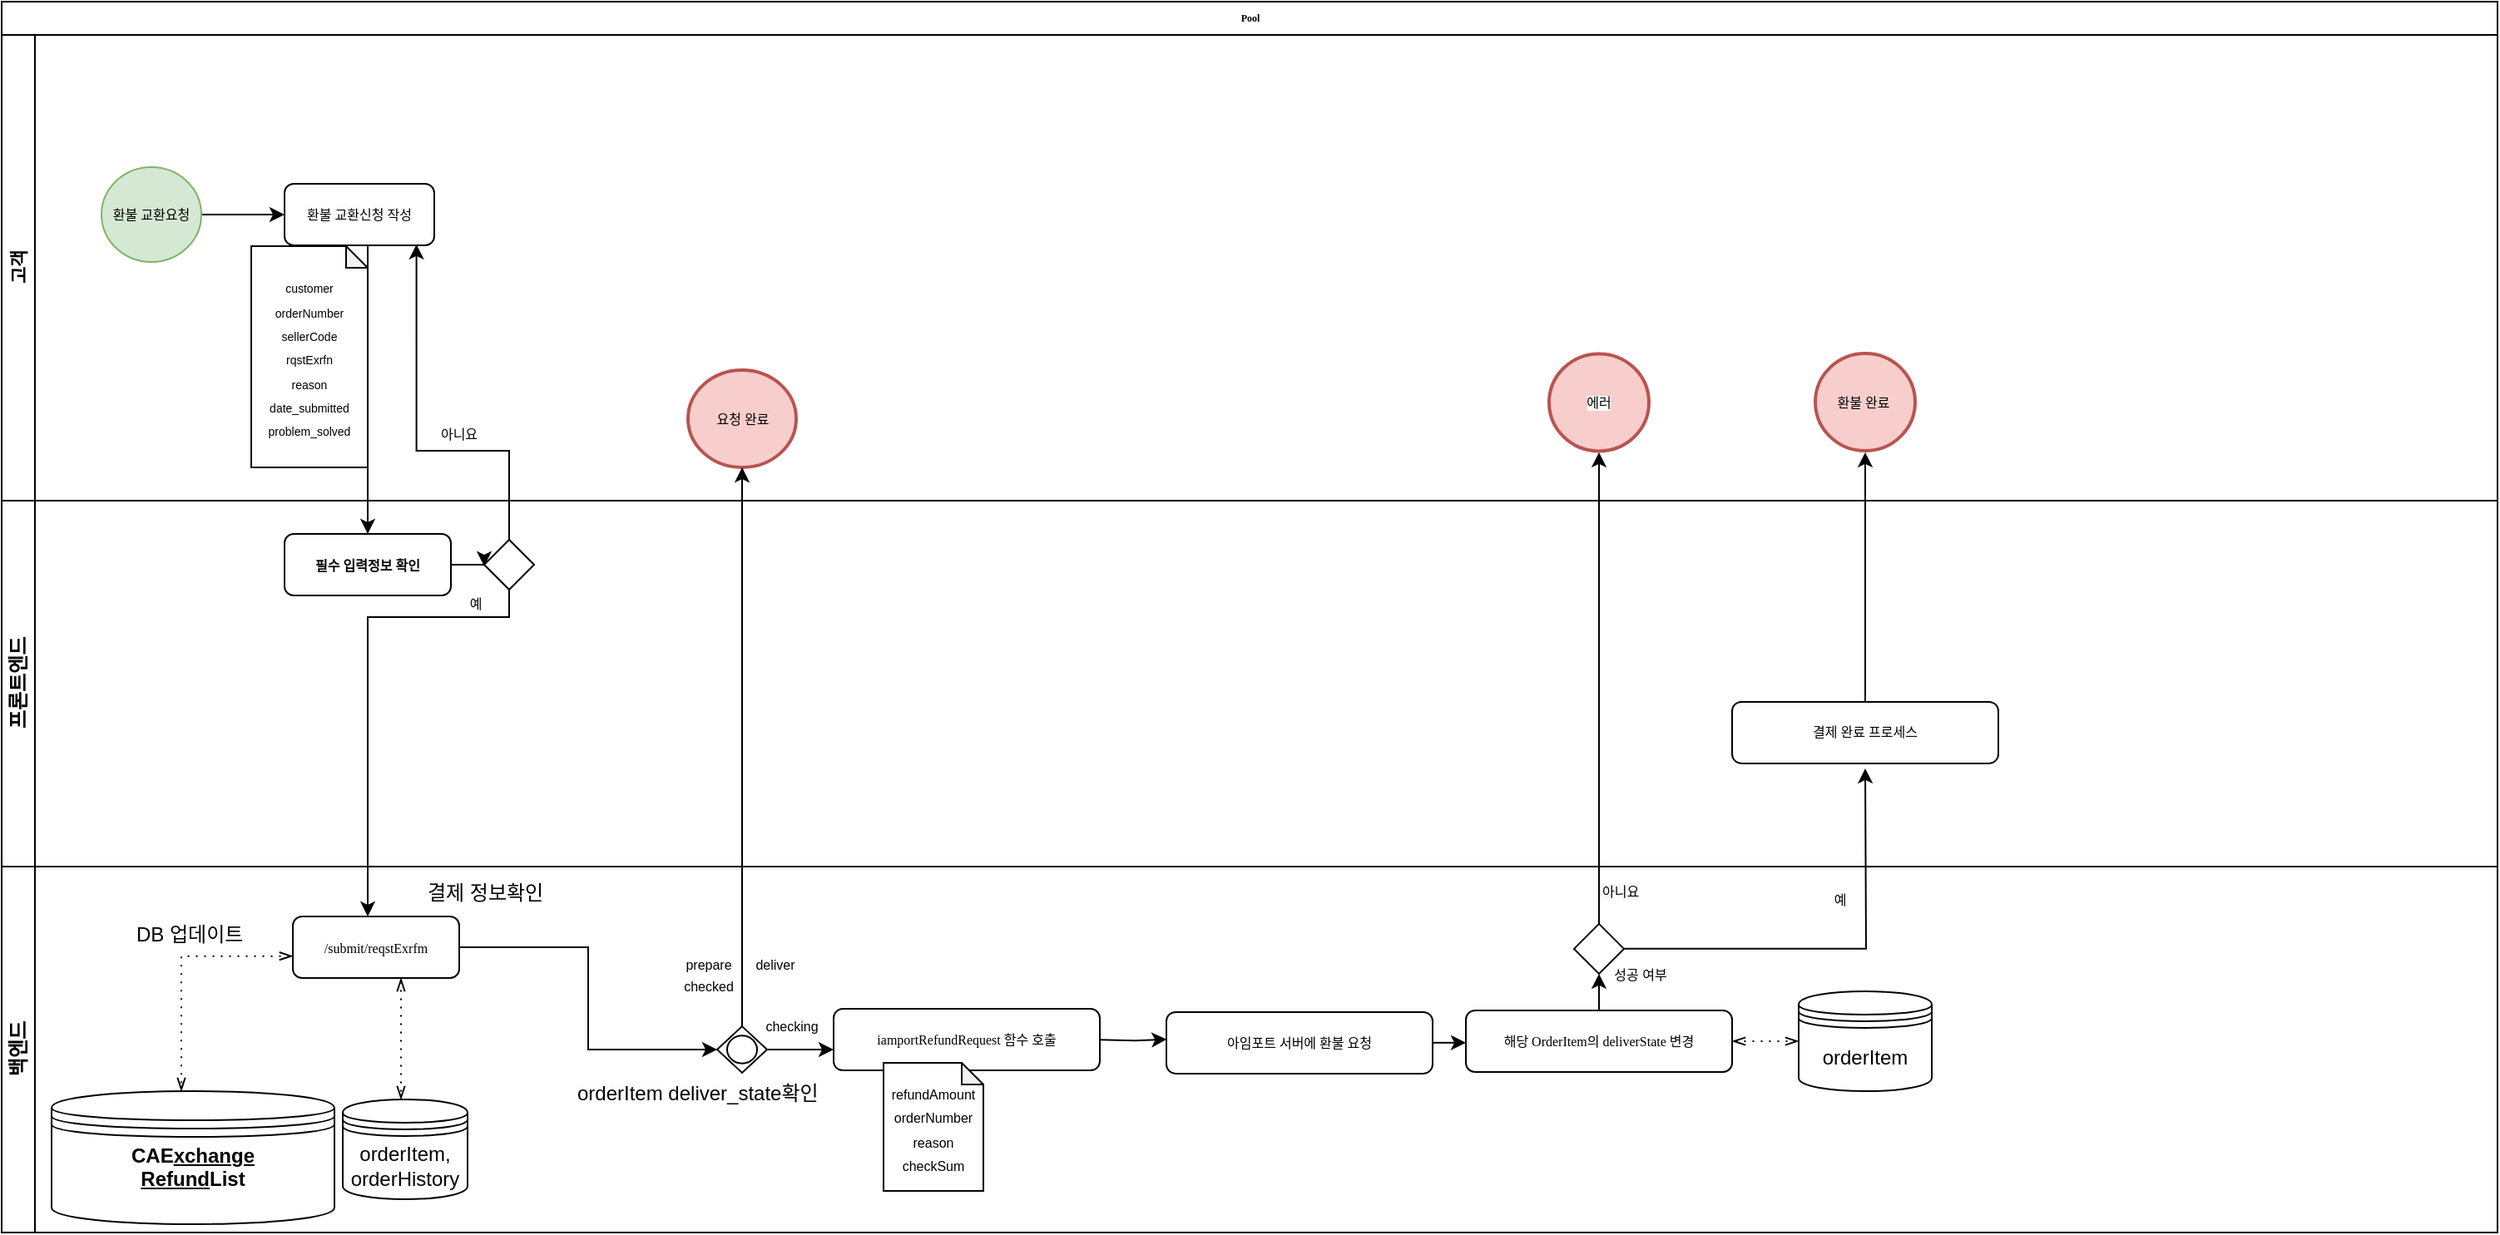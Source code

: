 <mxfile version="16.5.1" type="device"><diagram name="Page-1" id="2a216829-ef6e-dabb-86c1-c78162f3ba2b"><mxGraphModel dx="1955" dy="2162" grid="1" gridSize="10" guides="1" tooltips="1" connect="1" arrows="1" fold="1" page="1" pageScale="1" pageWidth="850" pageHeight="1100" background="none" math="0" shadow="0"><root><mxCell id="0"/><mxCell id="1" parent="0"/><mxCell id="UXZg0kbAf466u4QdlUv4-2" value="iamportRefundRequest 함수 호출&lt;br&gt;" style="rounded=1;whiteSpace=wrap;html=1;shadow=0;labelBackgroundColor=none;strokeWidth=1;fontFamily=Verdana;fontSize=8;align=center;" vertex="1" parent="1"><mxGeometry x="690" y="595.56" width="160" height="37" as="geometry"/></mxCell><mxCell id="CTHJ2l8UEaeQp_aFwYUe-1" value="Pool" style="swimlane;html=1;childLayout=stackLayout;horizontal=1;startSize=20;horizontalStack=0;rounded=0;shadow=0;labelBackgroundColor=none;strokeWidth=1;fontFamily=Verdana;fontSize=6;align=center;" parent="1" vertex="1"><mxGeometry x="190" y="-10" width="1500" height="740" as="geometry"/></mxCell><mxCell id="CTHJ2l8UEaeQp_aFwYUe-2" value="고객&lt;br style=&quot;font-size: 11px;&quot;&gt;" style="swimlane;html=1;startSize=20;horizontal=0;fontSize=11;" parent="CTHJ2l8UEaeQp_aFwYUe-1" vertex="1"><mxGeometry y="20" width="1500" height="280" as="geometry"/></mxCell><mxCell id="CTHJ2l8UEaeQp_aFwYUe-210" style="edgeStyle=orthogonalEdgeStyle;rounded=0;orthogonalLoop=1;jettySize=auto;html=1;" parent="CTHJ2l8UEaeQp_aFwYUe-2" source="CTHJ2l8UEaeQp_aFwYUe-208" target="CTHJ2l8UEaeQp_aFwYUe-209" edge="1"><mxGeometry relative="1" as="geometry"/></mxCell><mxCell id="CTHJ2l8UEaeQp_aFwYUe-208" value="환불 교환요청" style="ellipse;whiteSpace=wrap;html=1;rounded=0;shadow=0;labelBackgroundColor=none;strokeWidth=1;fontFamily=Verdana;fontSize=8;align=center;fillColor=#d5e8d4;strokeColor=#82b366;" parent="CTHJ2l8UEaeQp_aFwYUe-2" vertex="1"><mxGeometry x="60" y="79.5" width="60" height="57" as="geometry"/></mxCell><mxCell id="CTHJ2l8UEaeQp_aFwYUe-209" value="환불 교환신청 작성" style="rounded=1;whiteSpace=wrap;html=1;shadow=0;labelBackgroundColor=none;strokeWidth=1;fontFamily=Verdana;fontSize=8;align=center;" parent="CTHJ2l8UEaeQp_aFwYUe-2" vertex="1"><mxGeometry x="170" y="89.5" width="90" height="37" as="geometry"/></mxCell><mxCell id="CTHJ2l8UEaeQp_aFwYUe-214" value="&lt;span style=&quot;font-size: 7px&quot;&gt;customer&lt;br&gt;orderNumber&lt;br&gt;sellerCode&lt;br&gt;rqstExrfn&lt;br&gt;reason&lt;br&gt;date_submitted&lt;br&gt;problem_solved&lt;br&gt;&lt;/span&gt;" style="shape=note;whiteSpace=wrap;html=1;backgroundOutline=1;darkOpacity=0.05;size=13;" parent="CTHJ2l8UEaeQp_aFwYUe-2" vertex="1"><mxGeometry x="150" y="127" width="70" height="133" as="geometry"/></mxCell><mxCell id="CTHJ2l8UEaeQp_aFwYUe-230" value="아니요" style="text;html=1;strokeColor=none;fillColor=none;align=center;verticalAlign=middle;whiteSpace=wrap;rounded=0;fontFamily=Helvetica;fontSize=8;" parent="CTHJ2l8UEaeQp_aFwYUe-2" vertex="1"><mxGeometry x="260" y="230" width="30" height="20" as="geometry"/></mxCell><mxCell id="2EUy9xBlwKhS2c1F2HwH-12" value="요청 완료" style="ellipse;whiteSpace=wrap;html=1;rounded=0;shadow=0;labelBackgroundColor=none;strokeWidth=2;fontFamily=Verdana;fontSize=8;align=center;fillColor=#f8cecc;strokeColor=#b85450;" parent="CTHJ2l8UEaeQp_aFwYUe-2" vertex="1"><mxGeometry x="412.5" y="201.5" width="65" height="58.5" as="geometry"/></mxCell><mxCell id="UXZg0kbAf466u4QdlUv4-8" value="&#10;&#10;&lt;span style=&quot;color: rgb(0, 0, 0); font-family: verdana; font-size: 8px; font-style: normal; font-weight: 400; letter-spacing: normal; text-align: center; text-indent: 0px; text-transform: none; word-spacing: 0px; background-color: rgb(248, 249, 250); display: inline; float: none;&quot;&gt;에러&lt;/span&gt;&#10;&#10;" style="ellipse;whiteSpace=wrap;html=1;rounded=0;shadow=0;labelBackgroundColor=none;strokeWidth=2;fontFamily=Verdana;fontSize=8;align=center;fillColor=#f8cecc;strokeColor=#b85450;" vertex="1" parent="CTHJ2l8UEaeQp_aFwYUe-2"><mxGeometry x="930" y="191.69" width="60" height="58.5" as="geometry"/></mxCell><mxCell id="UXZg0kbAf466u4QdlUv4-9" value="환불 완료&amp;nbsp;" style="ellipse;whiteSpace=wrap;html=1;rounded=0;shadow=0;labelBackgroundColor=none;strokeWidth=2;fontFamily=Verdana;fontSize=8;align=center;fillColor=#f8cecc;strokeColor=#b85450;" vertex="1" parent="CTHJ2l8UEaeQp_aFwYUe-2"><mxGeometry x="1090" y="191.5" width="60" height="58.5" as="geometry"/></mxCell><mxCell id="CTHJ2l8UEaeQp_aFwYUe-188" value="프론트엔드" style="swimlane;html=1;startSize=20;horizontal=0;" parent="CTHJ2l8UEaeQp_aFwYUe-1" vertex="1"><mxGeometry y="300" width="1500" height="220" as="geometry"/></mxCell><mxCell id="CTHJ2l8UEaeQp_aFwYUe-223" value="필수 입력정보 확인" style="rounded=1;whiteSpace=wrap;html=1;shadow=0;labelBackgroundColor=none;strokeWidth=1;fontFamily=Verdana;fontSize=8;align=center;fontStyle=1" parent="CTHJ2l8UEaeQp_aFwYUe-188" vertex="1"><mxGeometry x="170" y="20" width="100" height="37" as="geometry"/></mxCell><mxCell id="CTHJ2l8UEaeQp_aFwYUe-226" value="" style="rhombus;whiteSpace=wrap;html=1;" parent="CTHJ2l8UEaeQp_aFwYUe-188" vertex="1"><mxGeometry x="290" y="23.5" width="30" height="30" as="geometry"/></mxCell><mxCell id="CTHJ2l8UEaeQp_aFwYUe-229" value="예" style="text;html=1;strokeColor=none;fillColor=none;align=center;verticalAlign=middle;whiteSpace=wrap;rounded=0;fontFamily=Helvetica;fontSize=8;" parent="CTHJ2l8UEaeQp_aFwYUe-188" vertex="1"><mxGeometry x="270" y="53.5" width="30" height="17.5" as="geometry"/></mxCell><mxCell id="hpEBACFQoTFPoSFNQVKu-45" value="결제 완료 프로세스" style="rounded=1;whiteSpace=wrap;html=1;shadow=0;labelBackgroundColor=none;strokeWidth=1;fontFamily=Verdana;fontSize=8;align=center;" parent="CTHJ2l8UEaeQp_aFwYUe-188" vertex="1"><mxGeometry x="1040" y="120.94" width="160" height="37" as="geometry"/></mxCell><mxCell id="hpEBACFQoTFPoSFNQVKu-46" style="edgeStyle=orthogonalEdgeStyle;rounded=0;orthogonalLoop=1;jettySize=auto;html=1;entryX=0.5;entryY=1;entryDx=0;entryDy=0;" parent="CTHJ2l8UEaeQp_aFwYUe-1" source="hpEBACFQoTFPoSFNQVKu-45" edge="1"><mxGeometry relative="1" as="geometry"><mxPoint x="1120" y="270.94" as="targetPoint"/></mxGeometry></mxCell><mxCell id="2EUy9xBlwKhS2c1F2HwH-29" style="edgeStyle=orthogonalEdgeStyle;rounded=0;orthogonalLoop=1;jettySize=auto;html=1;entryX=0.5;entryY=1;entryDx=0;entryDy=0;fontSize=8;" parent="CTHJ2l8UEaeQp_aFwYUe-1" source="hpEBACFQoTFPoSFNQVKu-47" edge="1"><mxGeometry relative="1" as="geometry"><mxPoint x="960" y="270.94" as="targetPoint"/></mxGeometry></mxCell><mxCell id="CTHJ2l8UEaeQp_aFwYUe-195" value="백엔드" style="swimlane;html=1;startSize=20;horizontal=0;" parent="CTHJ2l8UEaeQp_aFwYUe-1" vertex="1"><mxGeometry y="520" width="1500" height="220" as="geometry"/></mxCell><mxCell id="CTHJ2l8UEaeQp_aFwYUe-218" value="&lt;b&gt;CAE&lt;/b&gt;&lt;b&gt;&lt;u&gt;xchange&lt;br&gt;Refund&lt;/u&gt;&lt;/b&gt;&lt;b&gt;List&lt;br&gt;&lt;br&gt;&lt;/b&gt;" style="shape=datastore;whiteSpace=wrap;html=1;" parent="CTHJ2l8UEaeQp_aFwYUe-195" vertex="1"><mxGeometry x="30" y="135" width="170" height="80" as="geometry"/></mxCell><mxCell id="CTHJ2l8UEaeQp_aFwYUe-215" value="/submit/reqstExrfm" style="rounded=1;whiteSpace=wrap;html=1;shadow=0;labelBackgroundColor=none;strokeWidth=1;fontFamily=Verdana;fontSize=8;align=center;" parent="CTHJ2l8UEaeQp_aFwYUe-195" vertex="1"><mxGeometry x="175" y="30" width="100" height="37" as="geometry"/></mxCell><mxCell id="CTHJ2l8UEaeQp_aFwYUe-219" value="" style="edgeStyle=elbowEdgeStyle;fontSize=12;html=1;endFill=0;startFill=0;endSize=6;startSize=6;dashed=1;dashPattern=1 4;endArrow=openThin;startArrow=openThin;rounded=0;exitX=0;exitY=0.644;exitDx=0;exitDy=0;exitPerimeter=0;" parent="CTHJ2l8UEaeQp_aFwYUe-195" source="CTHJ2l8UEaeQp_aFwYUe-215" target="CTHJ2l8UEaeQp_aFwYUe-218" edge="1"><mxGeometry width="160" relative="1" as="geometry"><mxPoint x="120" y="-4" as="sourcePoint"/><mxPoint x="85" y="-50" as="targetPoint"/><Array as="points"><mxPoint x="108" y="80"/><mxPoint x="130" y="49"/></Array></mxGeometry></mxCell><mxCell id="CTHJ2l8UEaeQp_aFwYUe-233" value="orderItem deliver_state확인" style="text;strokeColor=none;fillColor=none;align=left;verticalAlign=middle;spacingLeft=4;spacingRight=4;overflow=hidden;points=[[0,0.5],[1,0.5]];portConstraint=eastwest;rotatable=0;" parent="CTHJ2l8UEaeQp_aFwYUe-195" vertex="1"><mxGeometry x="340" y="118" width="160" height="35" as="geometry"/></mxCell><mxCell id="CTHJ2l8UEaeQp_aFwYUe-220" value="DB 업데이트" style="text;strokeColor=none;fillColor=none;align=left;verticalAlign=middle;spacingLeft=4;spacingRight=4;overflow=hidden;points=[[0,0.5],[1,0.5]];portConstraint=eastwest;rotatable=0;" parent="CTHJ2l8UEaeQp_aFwYUe-195" vertex="1"><mxGeometry x="75" y="15" width="130" height="50" as="geometry"/></mxCell><mxCell id="hpEBACFQoTFPoSFNQVKu-41" value="orderItem" style="shape=datastore;whiteSpace=wrap;html=1;" parent="CTHJ2l8UEaeQp_aFwYUe-195" vertex="1"><mxGeometry x="1080" y="75" width="80" height="60" as="geometry"/></mxCell><mxCell id="hpEBACFQoTFPoSFNQVKu-47" value="" style="rhombus;whiteSpace=wrap;html=1;" parent="CTHJ2l8UEaeQp_aFwYUe-195" vertex="1"><mxGeometry x="945" y="34.44" width="30" height="30" as="geometry"/></mxCell><mxCell id="hpEBACFQoTFPoSFNQVKu-49" value="성공 여부" style="text;html=1;strokeColor=none;fillColor=none;align=center;verticalAlign=middle;whiteSpace=wrap;rounded=0;fontFamily=Helvetica;fontSize=8;" parent="CTHJ2l8UEaeQp_aFwYUe-195" vertex="1"><mxGeometry x="945" y="55" width="80" height="20" as="geometry"/></mxCell><mxCell id="hpEBACFQoTFPoSFNQVKu-50" value="예" style="text;html=1;strokeColor=none;fillColor=none;align=center;verticalAlign=middle;whiteSpace=wrap;rounded=0;fontFamily=Helvetica;fontSize=8;" parent="CTHJ2l8UEaeQp_aFwYUe-195" vertex="1"><mxGeometry x="1090" y="10.94" width="30" height="17.5" as="geometry"/></mxCell><mxCell id="2EUy9xBlwKhS2c1F2HwH-2" value="orderItem,&lt;br&gt;orderHistory" style="shape=datastore;whiteSpace=wrap;html=1;" parent="CTHJ2l8UEaeQp_aFwYUe-195" vertex="1"><mxGeometry x="205" y="140" width="75" height="60" as="geometry"/></mxCell><mxCell id="2EUy9xBlwKhS2c1F2HwH-1" value="" style="edgeStyle=elbowEdgeStyle;fontSize=12;html=1;endFill=0;startFill=0;endSize=6;startSize=6;dashed=1;dashPattern=1 4;endArrow=openThin;startArrow=openThin;rounded=0;" parent="CTHJ2l8UEaeQp_aFwYUe-195" source="CTHJ2l8UEaeQp_aFwYUe-215" target="2EUy9xBlwKhS2c1F2HwH-2" edge="1"><mxGeometry width="160" relative="1" as="geometry"><mxPoint x="185" y="63.828" as="sourcePoint"/><mxPoint x="230" y="130" as="targetPoint"/><Array as="points"><mxPoint x="240" y="100"/><mxPoint x="230" y="70"/><mxPoint x="240" y="110"/><mxPoint x="140" y="59"/></Array></mxGeometry></mxCell><mxCell id="2EUy9xBlwKhS2c1F2HwH-3" value="" style="points=[[0.25,0.25,0],[0.5,0,0],[0.75,0.25,0],[1,0.5,0],[0.75,0.75,0],[0.5,1,0],[0.25,0.75,0],[0,0.5,0]];shape=mxgraph.bpmn.gateway2;html=1;verticalLabelPosition=bottom;labelBackgroundColor=#ffffff;verticalAlign=top;align=center;perimeter=rhombusPerimeter;outlineConnect=0;outline=standard;symbol=general;fontSize=7;" parent="CTHJ2l8UEaeQp_aFwYUe-195" vertex="1"><mxGeometry x="430" y="96.06" width="30" height="27.88" as="geometry"/></mxCell><mxCell id="CTHJ2l8UEaeQp_aFwYUe-221" style="edgeStyle=orthogonalEdgeStyle;rounded=0;orthogonalLoop=1;jettySize=auto;html=1;entryX=0;entryY=0.5;entryDx=0;entryDy=0;entryPerimeter=0;" parent="CTHJ2l8UEaeQp_aFwYUe-195" source="CTHJ2l8UEaeQp_aFwYUe-215" target="2EUy9xBlwKhS2c1F2HwH-3" edge="1"><mxGeometry relative="1" as="geometry"><mxPoint x="410" y="120" as="targetPoint"/></mxGeometry></mxCell><mxCell id="2EUy9xBlwKhS2c1F2HwH-9" value="deliver" style="text;html=1;strokeColor=none;fillColor=none;align=center;verticalAlign=middle;whiteSpace=wrap;rounded=0;fontFamily=Helvetica;fontSize=8;" parent="CTHJ2l8UEaeQp_aFwYUe-195" vertex="1"><mxGeometry x="450" y="50.5" width="30" height="17.5" as="geometry"/></mxCell><mxCell id="2EUy9xBlwKhS2c1F2HwH-10" value="prepare" style="text;html=1;strokeColor=none;fillColor=none;align=center;verticalAlign=middle;whiteSpace=wrap;rounded=0;fontFamily=Helvetica;fontSize=8;" parent="CTHJ2l8UEaeQp_aFwYUe-195" vertex="1"><mxGeometry x="410" y="50" width="30" height="17.5" as="geometry"/></mxCell><mxCell id="2EUy9xBlwKhS2c1F2HwH-11" value="checking" style="text;html=1;strokeColor=none;fillColor=none;align=center;verticalAlign=middle;whiteSpace=wrap;rounded=0;fontFamily=Helvetica;fontSize=8;" parent="CTHJ2l8UEaeQp_aFwYUe-195" vertex="1"><mxGeometry x="460" y="87.5" width="30" height="17.5" as="geometry"/></mxCell><mxCell id="hpEBACFQoTFPoSFNQVKu-18" style="edgeStyle=orthogonalEdgeStyle;rounded=0;orthogonalLoop=1;jettySize=auto;html=1;entryX=0.001;entryY=0.444;entryDx=0;entryDy=0;entryPerimeter=0;" parent="CTHJ2l8UEaeQp_aFwYUe-195" target="2EUy9xBlwKhS2c1F2HwH-21" edge="1"><mxGeometry relative="1" as="geometry"><mxPoint x="690" y="104.06" as="targetPoint"/><mxPoint x="660" y="104.114" as="sourcePoint"/></mxGeometry></mxCell><mxCell id="2EUy9xBlwKhS2c1F2HwH-28" style="edgeStyle=orthogonalEdgeStyle;rounded=0;orthogonalLoop=1;jettySize=auto;html=1;entryX=0.5;entryY=1;entryDx=0;entryDy=0;fontSize=8;" parent="CTHJ2l8UEaeQp_aFwYUe-195" source="2EUy9xBlwKhS2c1F2HwH-18" target="hpEBACFQoTFPoSFNQVKu-47" edge="1"><mxGeometry relative="1" as="geometry"/></mxCell><mxCell id="2EUy9xBlwKhS2c1F2HwH-18" value="해당 OrderItem의 deliverState 변경" style="rounded=1;whiteSpace=wrap;html=1;shadow=0;labelBackgroundColor=none;strokeWidth=1;fontFamily=Verdana;fontSize=8;align=center;" parent="CTHJ2l8UEaeQp_aFwYUe-195" vertex="1"><mxGeometry x="880" y="86.5" width="160" height="37" as="geometry"/></mxCell><mxCell id="2EUy9xBlwKhS2c1F2HwH-21" value="아임포트 서버에 환불 요청" style="rounded=1;whiteSpace=wrap;html=1;shadow=0;labelBackgroundColor=none;strokeWidth=1;fontFamily=Verdana;fontSize=8;align=center;" parent="CTHJ2l8UEaeQp_aFwYUe-195" vertex="1"><mxGeometry x="700" y="87.44" width="160" height="37" as="geometry"/></mxCell><mxCell id="2EUy9xBlwKhS2c1F2HwH-27" value="" style="edgeStyle=elbowEdgeStyle;fontSize=12;html=1;endFill=0;startFill=0;endSize=6;startSize=6;dashed=1;dashPattern=1 4;endArrow=openThin;startArrow=openThin;rounded=0;exitX=1;exitY=0.5;exitDx=0;exitDy=0;entryX=0;entryY=0.5;entryDx=0;entryDy=0;" parent="CTHJ2l8UEaeQp_aFwYUe-195" source="2EUy9xBlwKhS2c1F2HwH-18" target="hpEBACFQoTFPoSFNQVKu-41" edge="1"><mxGeometry width="160" relative="1" as="geometry"><mxPoint x="1080" y="124.88" as="sourcePoint"/><mxPoint x="1090" y="154.88" as="targetPoint"/><Array as="points"><mxPoint x="1070" y="104.94"/><mxPoint x="1020" y="84.88"/><mxPoint x="1030" y="124.88"/><mxPoint x="930" y="73.88"/></Array></mxGeometry></mxCell><mxCell id="2EUy9xBlwKhS2c1F2HwH-86" value="&lt;span style=&quot;color: rgb(0 , 0 , 0) ; font-family: &amp;#34;helvetica&amp;#34; ; font-size: 8px ; font-style: normal ; font-weight: 400 ; letter-spacing: normal ; text-align: center ; text-indent: 0px ; text-transform: none ; word-spacing: 0px ; background-color: rgb(248 , 249 , 250) ; display: inline ; float: none&quot;&gt;아니요&lt;/span&gt;" style="text;whiteSpace=wrap;html=1;fontSize=8;" parent="CTHJ2l8UEaeQp_aFwYUe-195" vertex="1"><mxGeometry x="960" y="4.44" width="30" height="30" as="geometry"/></mxCell><mxCell id="UXZg0kbAf466u4QdlUv4-1" value="checked" style="text;html=1;strokeColor=none;fillColor=none;align=center;verticalAlign=middle;whiteSpace=wrap;rounded=0;fontFamily=Helvetica;fontSize=8;" vertex="1" parent="CTHJ2l8UEaeQp_aFwYUe-195"><mxGeometry x="410" y="63.5" width="30" height="17.5" as="geometry"/></mxCell><mxCell id="hpEBACFQoTFPoSFNQVKu-20" value="&lt;font style=&quot;font-size: 8px&quot;&gt;refundAmount&lt;br&gt;orderNumber&lt;br&gt;reason&lt;br&gt;checkSum&lt;/font&gt;" style="shape=note;whiteSpace=wrap;html=1;backgroundOutline=1;darkOpacity=0.05;size=13;" parent="CTHJ2l8UEaeQp_aFwYUe-195" vertex="1"><mxGeometry x="530" y="118" width="60" height="77" as="geometry"/></mxCell><mxCell id="UXZg0kbAf466u4QdlUv4-3" value="결제 정보확인" style="text;strokeColor=none;fillColor=none;align=left;verticalAlign=middle;spacingLeft=4;spacingRight=4;overflow=hidden;points=[[0,0.5],[1,0.5]];portConstraint=eastwest;rotatable=0;" vertex="1" parent="CTHJ2l8UEaeQp_aFwYUe-195"><mxGeometry x="250" width="130" height="30" as="geometry"/></mxCell><mxCell id="CTHJ2l8UEaeQp_aFwYUe-211" style="edgeStyle=orthogonalEdgeStyle;rounded=0;orthogonalLoop=1;jettySize=auto;html=1;" parent="CTHJ2l8UEaeQp_aFwYUe-1" source="CTHJ2l8UEaeQp_aFwYUe-209" edge="1"><mxGeometry relative="1" as="geometry"><mxPoint x="220" y="320" as="targetPoint"/><Array as="points"><mxPoint x="220" y="200"/><mxPoint x="220" y="200"/></Array></mxGeometry></mxCell><mxCell id="CTHJ2l8UEaeQp_aFwYUe-228" style="edgeStyle=orthogonalEdgeStyle;rounded=0;orthogonalLoop=1;jettySize=auto;html=1;entryX=0.881;entryY=0.985;entryDx=0;entryDy=0;entryPerimeter=0;" parent="CTHJ2l8UEaeQp_aFwYUe-1" source="CTHJ2l8UEaeQp_aFwYUe-226" target="CTHJ2l8UEaeQp_aFwYUe-209" edge="1"><mxGeometry relative="1" as="geometry"><Array as="points"><mxPoint x="305" y="270"/><mxPoint x="249" y="270"/></Array></mxGeometry></mxCell><mxCell id="CTHJ2l8UEaeQp_aFwYUe-227" style="edgeStyle=orthogonalEdgeStyle;rounded=0;orthogonalLoop=1;jettySize=auto;html=1;" parent="CTHJ2l8UEaeQp_aFwYUe-1" source="CTHJ2l8UEaeQp_aFwYUe-226" target="CTHJ2l8UEaeQp_aFwYUe-215" edge="1"><mxGeometry relative="1" as="geometry"><Array as="points"><mxPoint x="305" y="370"/><mxPoint x="220" y="370"/></Array></mxGeometry></mxCell><mxCell id="2EUy9xBlwKhS2c1F2HwH-4" style="edgeStyle=orthogonalEdgeStyle;rounded=0;orthogonalLoop=1;jettySize=auto;html=1;" parent="CTHJ2l8UEaeQp_aFwYUe-1" source="2EUy9xBlwKhS2c1F2HwH-3" target="2EUy9xBlwKhS2c1F2HwH-12" edge="1"><mxGeometry relative="1" as="geometry"><mxPoint x="535" y="570" as="targetPoint"/></mxGeometry></mxCell><mxCell id="CTHJ2l8UEaeQp_aFwYUe-225" style="edgeStyle=orthogonalEdgeStyle;rounded=0;orthogonalLoop=1;jettySize=auto;html=1;" parent="1" source="CTHJ2l8UEaeQp_aFwYUe-223" edge="1"><mxGeometry relative="1" as="geometry"><mxPoint x="480" y="329" as="targetPoint"/></mxGeometry></mxCell><mxCell id="hpEBACFQoTFPoSFNQVKu-48" style="edgeStyle=orthogonalEdgeStyle;rounded=0;orthogonalLoop=1;jettySize=auto;html=1;" parent="1" source="hpEBACFQoTFPoSFNQVKu-47" edge="1"><mxGeometry relative="1" as="geometry"><mxPoint x="1310" y="450.94" as="targetPoint"/></mxGeometry></mxCell><mxCell id="2EUy9xBlwKhS2c1F2HwH-22" style="edgeStyle=orthogonalEdgeStyle;rounded=0;orthogonalLoop=1;jettySize=auto;html=1;fontSize=8;" parent="1" source="2EUy9xBlwKhS2c1F2HwH-21" edge="1"><mxGeometry relative="1" as="geometry"><mxPoint x="1070" y="615.94" as="targetPoint"/></mxGeometry></mxCell><mxCell id="2EUy9xBlwKhS2c1F2HwH-24" style="edgeStyle=orthogonalEdgeStyle;rounded=0;orthogonalLoop=1;jettySize=auto;html=1;fontSize=8;" parent="1" source="2EUy9xBlwKhS2c1F2HwH-3" edge="1"><mxGeometry relative="1" as="geometry"><mxPoint x="690" y="620.0" as="targetPoint"/></mxGeometry></mxCell></root></mxGraphModel></diagram></mxfile>